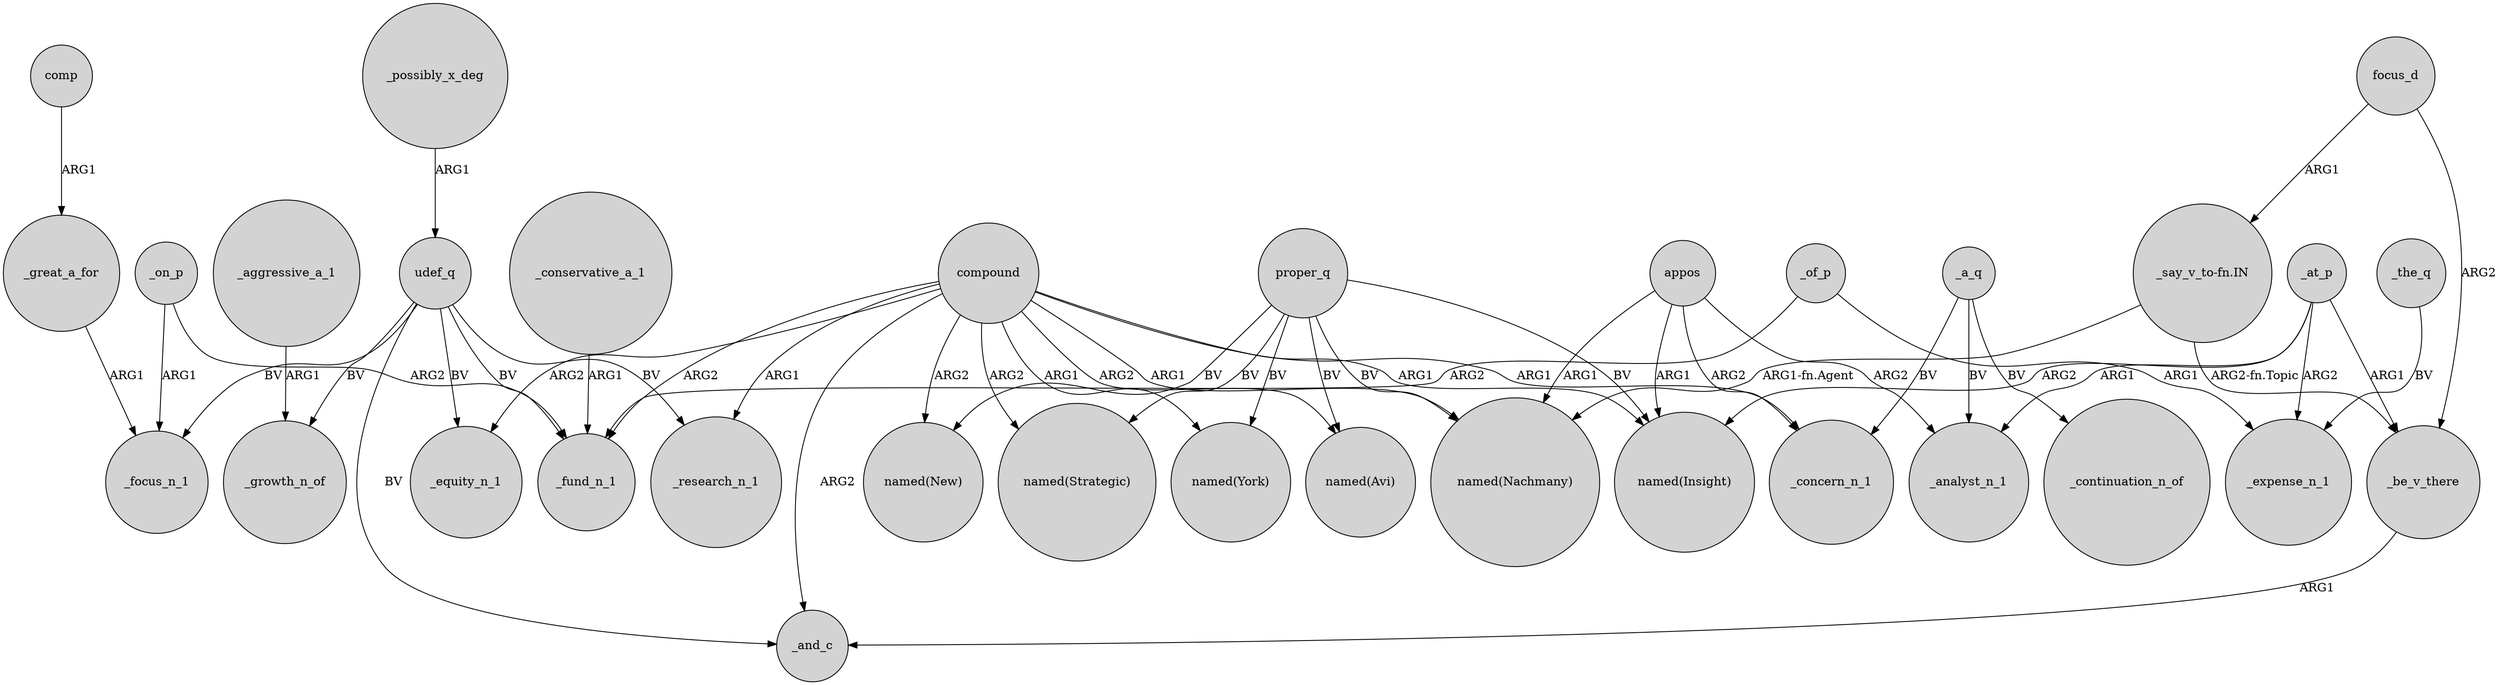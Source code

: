 digraph {
	node [shape=circle style=filled]
	_possibly_x_deg -> udef_q [label=ARG1]
	proper_q -> "named(Strategic)" [label=BV]
	_a_q -> _concern_n_1 [label=BV]
	_conservative_a_1 -> _fund_n_1 [label=ARG1]
	compound -> _concern_n_1 [label=ARG1]
	proper_q -> "named(Avi)" [label=BV]
	compound -> "named(New)" [label=ARG2]
	_on_p -> _focus_n_1 [label=ARG1]
	proper_q -> "named(New)" [label=BV]
	_aggressive_a_1 -> _growth_n_of [label=ARG1]
	udef_q -> _research_n_1 [label=BV]
	_a_q -> _continuation_n_of [label=BV]
	compound -> _fund_n_1 [label=ARG2]
	compound -> _equity_n_1 [label=ARG2]
	_at_p -> _expense_n_1 [label=ARG2]
	compound -> _research_n_1 [label=ARG1]
	_the_q -> _expense_n_1 [label=BV]
	comp -> _great_a_for [label=ARG1]
	appos -> "named(Nachmany)" [label=ARG1]
	_be_v_there -> _and_c [label=ARG1]
	appos -> _concern_n_1 [label=ARG2]
	_at_p -> _analyst_n_1 [label=ARG1]
	appos -> _analyst_n_1 [label=ARG2]
	_of_p -> _fund_n_1 [label=ARG2]
	_of_p -> _expense_n_1 [label=ARG1]
	compound -> _and_c [label=ARG2]
	compound -> "named(York)" [label=ARG1]
	proper_q -> "named(Nachmany)" [label=BV]
	_great_a_for -> _focus_n_1 [label=ARG1]
	appos -> "named(Insight)" [label=ARG1]
	udef_q -> _equity_n_1 [label=BV]
	"_say_v_to-fn.IN" -> _be_v_there [label="ARG2-fn.Topic"]
	udef_q -> _fund_n_1 [label=BV]
	"_say_v_to-fn.IN" -> "named(Nachmany)" [label="ARG1-fn.Agent"]
	compound -> "named(Strategic)" [label=ARG2]
	udef_q -> _focus_n_1 [label=BV]
	compound -> "named(Avi)" [label=ARG2]
	_on_p -> _fund_n_1 [label=ARG2]
	_at_p -> _be_v_there [label=ARG1]
	compound -> "named(Insight)" [label=ARG1]
	_a_q -> _analyst_n_1 [label=BV]
	_at_p -> "named(Insight)" [label=ARG2]
	proper_q -> "named(York)" [label=BV]
	udef_q -> _and_c [label=BV]
	udef_q -> _growth_n_of [label=BV]
	proper_q -> "named(Insight)" [label=BV]
	compound -> "named(Nachmany)" [label=ARG1]
	focus_d -> _be_v_there [label=ARG2]
	focus_d -> "_say_v_to-fn.IN" [label=ARG1]
}
